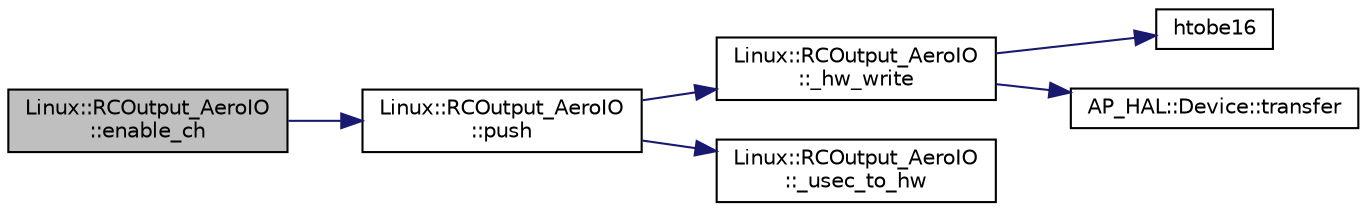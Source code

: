 digraph "Linux::RCOutput_AeroIO::enable_ch"
{
 // INTERACTIVE_SVG=YES
  edge [fontname="Helvetica",fontsize="10",labelfontname="Helvetica",labelfontsize="10"];
  node [fontname="Helvetica",fontsize="10",shape=record];
  rankdir="LR";
  Node1 [label="Linux::RCOutput_AeroIO\l::enable_ch",height=0.2,width=0.4,color="black", fillcolor="grey75", style="filled", fontcolor="black"];
  Node1 -> Node2 [color="midnightblue",fontsize="10",style="solid",fontname="Helvetica"];
  Node2 [label="Linux::RCOutput_AeroIO\l::push",height=0.2,width=0.4,color="black", fillcolor="white", style="filled",URL="$classLinux_1_1RCOutput__AeroIO.html#af2acf35f44d06d9da38fec58ed4b9573"];
  Node2 -> Node3 [color="midnightblue",fontsize="10",style="solid",fontname="Helvetica"];
  Node3 [label="Linux::RCOutput_AeroIO\l::_hw_write",height=0.2,width=0.4,color="black", fillcolor="white", style="filled",URL="$classLinux_1_1RCOutput__AeroIO.html#a44a078ac9018e83a27e13f4daab6c28c"];
  Node3 -> Node4 [color="midnightblue",fontsize="10",style="solid",fontname="Helvetica"];
  Node4 [label="htobe16",height=0.2,width=0.4,color="black", fillcolor="white", style="filled",URL="$sparse-endian_8h.html#afeadfffc79afb9d2c017f0921b187204"];
  Node3 -> Node5 [color="midnightblue",fontsize="10",style="solid",fontname="Helvetica"];
  Node5 [label="AP_HAL::Device::transfer",height=0.2,width=0.4,color="black", fillcolor="white", style="filled",URL="$classAP__HAL_1_1Device.html#a2af24b5f93b678af718b65a606e538b0"];
  Node2 -> Node6 [color="midnightblue",fontsize="10",style="solid",fontname="Helvetica"];
  Node6 [label="Linux::RCOutput_AeroIO\l::_usec_to_hw",height=0.2,width=0.4,color="black", fillcolor="white", style="filled",URL="$classLinux_1_1RCOutput__AeroIO.html#a2d3cab3872cb7b848aeb8befd859056d"];
}
